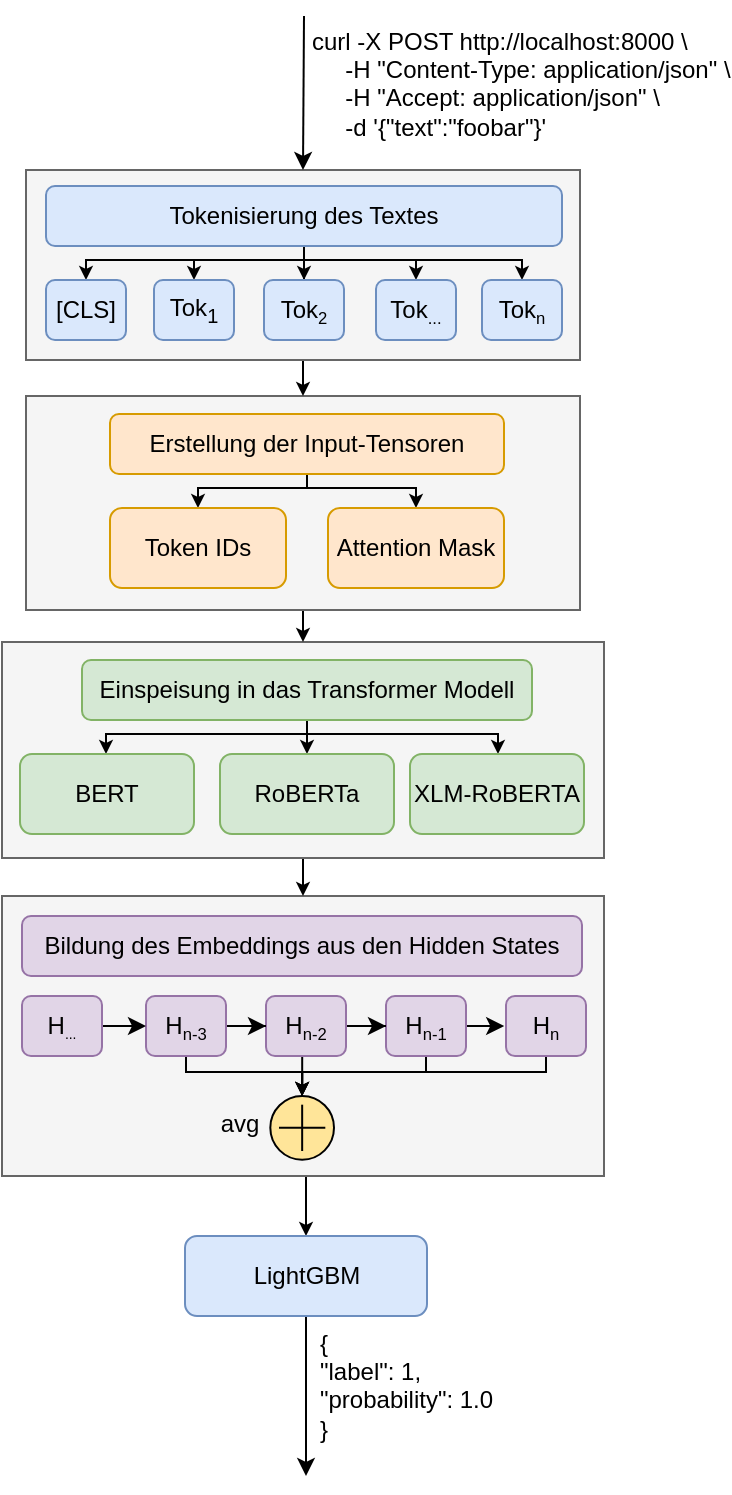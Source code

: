 <mxfile version="15.8.7" type="device"><diagram id="AJgxXb7-w71vUXQZA26g" name="Seite-1"><mxGraphModel dx="652" dy="400" grid="1" gridSize="10" guides="1" tooltips="1" connect="1" arrows="1" fold="1" page="1" pageScale="1" pageWidth="827" pageHeight="1169" math="0" shadow="0"><root><mxCell id="0"/><mxCell id="1" parent="0"/><mxCell id="zznitrCoh69tl_ayZsts-85" style="edgeStyle=orthogonalEdgeStyle;rounded=0;orthogonalLoop=1;jettySize=auto;html=1;exitX=0.5;exitY=1;exitDx=0;exitDy=0;entryX=0.5;entryY=0;entryDx=0;entryDy=0;fontSize=12;fontColor=#333333;endArrow=classic;endFill=1;endSize=4;" parent="1" source="zznitrCoh69tl_ayZsts-75" target="zznitrCoh69tl_ayZsts-34" edge="1"><mxGeometry relative="1" as="geometry"/></mxCell><mxCell id="zznitrCoh69tl_ayZsts-75" value="" style="rounded=0;whiteSpace=wrap;html=1;labelBackgroundColor=none;fontSize=12;fillColor=#f5f5f5;fontColor=#333333;strokeColor=#666666;" parent="1" vertex="1"><mxGeometry x="250" y="550" width="301" height="140" as="geometry"/></mxCell><mxCell id="zznitrCoh69tl_ayZsts-84" style="edgeStyle=orthogonalEdgeStyle;rounded=0;orthogonalLoop=1;jettySize=auto;html=1;exitX=0.5;exitY=1;exitDx=0;exitDy=0;entryX=0.5;entryY=0;entryDx=0;entryDy=0;fontSize=12;fontColor=#333333;endArrow=classic;endFill=1;endSize=4;" parent="1" source="zznitrCoh69tl_ayZsts-74" target="zznitrCoh69tl_ayZsts-75" edge="1"><mxGeometry relative="1" as="geometry"/></mxCell><mxCell id="zznitrCoh69tl_ayZsts-74" value="" style="rounded=0;whiteSpace=wrap;html=1;labelBackgroundColor=none;fontSize=12;fillColor=#f5f5f5;fontColor=#333333;strokeColor=#666666;" parent="1" vertex="1"><mxGeometry x="250" y="423" width="301" height="108" as="geometry"/></mxCell><mxCell id="zznitrCoh69tl_ayZsts-82" style="edgeStyle=orthogonalEdgeStyle;rounded=0;orthogonalLoop=1;jettySize=auto;html=1;exitX=0.5;exitY=1;exitDx=0;exitDy=0;entryX=0.5;entryY=0;entryDx=0;entryDy=0;fontSize=12;endArrow=classic;endFill=1;endSize=4;" parent="1" source="zznitrCoh69tl_ayZsts-72" target="zznitrCoh69tl_ayZsts-74" edge="1"><mxGeometry relative="1" as="geometry"/></mxCell><mxCell id="zznitrCoh69tl_ayZsts-72" value="" style="rounded=0;whiteSpace=wrap;html=1;labelBackgroundColor=none;fontSize=12;fillColor=#f5f5f5;fontColor=#333333;strokeColor=#666666;" parent="1" vertex="1"><mxGeometry x="262" y="300" width="277" height="107" as="geometry"/></mxCell><mxCell id="zznitrCoh69tl_ayZsts-81" style="edgeStyle=orthogonalEdgeStyle;rounded=0;orthogonalLoop=1;jettySize=auto;html=1;exitX=0.5;exitY=1;exitDx=0;exitDy=0;entryX=0.5;entryY=0;entryDx=0;entryDy=0;fontSize=12;endArrow=classic;endFill=1;endSize=4;" parent="1" source="zznitrCoh69tl_ayZsts-70" target="zznitrCoh69tl_ayZsts-72" edge="1"><mxGeometry relative="1" as="geometry"/></mxCell><mxCell id="zznitrCoh69tl_ayZsts-70" value="" style="rounded=0;whiteSpace=wrap;html=1;labelBackgroundColor=none;fontSize=12;fillColor=#f5f5f5;fontColor=#333333;strokeColor=#666666;" parent="1" vertex="1"><mxGeometry x="262" y="187" width="277" height="95" as="geometry"/></mxCell><mxCell id="zznitrCoh69tl_ayZsts-6" value="" style="endArrow=classic;html=1;rounded=0;entryX=0.5;entryY=0;entryDx=0;entryDy=0;" parent="1" target="zznitrCoh69tl_ayZsts-70" edge="1"><mxGeometry width="50" height="50" relative="1" as="geometry"><mxPoint x="401" y="110" as="sourcePoint"/><mxPoint x="502" y="63" as="targetPoint"/></mxGeometry></mxCell><mxCell id="zznitrCoh69tl_ayZsts-7" value="&lt;div style=&quot;font-size: 12px&quot;&gt;&lt;font style=&quot;font-size: 12px&quot;&gt;curl -X POST http://localhost:8000 \&lt;/font&gt;&lt;/div&gt;&lt;div style=&quot;font-size: 12px&quot;&gt;&lt;font style=&quot;font-size: 12px&quot;&gt;&amp;nbsp; &amp;nbsp; &amp;nbsp;-H &quot;Content-Type: application/json&quot; \&lt;/font&gt;&lt;/div&gt;&lt;div style=&quot;font-size: 12px&quot;&gt;&lt;font style=&quot;font-size: 12px&quot;&gt;&amp;nbsp; &amp;nbsp; &amp;nbsp;-H &quot;Accept: application/json&quot; \&lt;/font&gt;&lt;/div&gt;&lt;div style=&quot;font-size: 12px&quot;&gt;&lt;font style=&quot;font-size: 12px&quot;&gt;&amp;nbsp; &amp;nbsp; &amp;nbsp;-d '{&quot;text&quot;:&quot;foobar&quot;}'&lt;/font&gt;&lt;/div&gt;&lt;font style=&quot;font-size: 12px&quot;&gt;&amp;nbsp;&lt;/font&gt;" style="edgeLabel;html=1;align=left;verticalAlign=middle;resizable=0;points=[];labelBackgroundColor=none;" parent="zznitrCoh69tl_ayZsts-6" vertex="1" connectable="0"><mxGeometry x="-0.259" y="2" relative="1" as="geometry"><mxPoint y="12" as="offset"/></mxGeometry></mxCell><mxCell id="zznitrCoh69tl_ayZsts-24" style="edgeStyle=orthogonalEdgeStyle;rounded=0;orthogonalLoop=1;jettySize=auto;html=1;exitX=0.5;exitY=1;exitDx=0;exitDy=0;" parent="1" edge="1"><mxGeometry relative="1" as="geometry"><mxPoint x="522" y="628" as="sourcePoint"/><mxPoint x="400" y="668" as="targetPoint"/><Array as="points"><mxPoint x="522" y="638"/><mxPoint x="400" y="638"/></Array></mxGeometry></mxCell><mxCell id="zznitrCoh69tl_ayZsts-11" value="H&lt;span style=&quot;font-size: 10px&quot;&gt;&lt;sub&gt;n&lt;/sub&gt;&lt;/span&gt;" style="rounded=1;whiteSpace=wrap;html=1;labelBackgroundColor=none;fillColor=#e1d5e7;strokeColor=#9673a6;" parent="1" vertex="1"><mxGeometry x="502" y="600" width="40" height="30" as="geometry"/></mxCell><mxCell id="zznitrCoh69tl_ayZsts-23" style="edgeStyle=orthogonalEdgeStyle;rounded=0;orthogonalLoop=1;jettySize=auto;html=1;exitX=1;exitY=0.5;exitDx=0;exitDy=0;entryX=-0.023;entryY=0.496;entryDx=0;entryDy=0;entryPerimeter=0;" parent="1" source="zznitrCoh69tl_ayZsts-12" target="zznitrCoh69tl_ayZsts-11" edge="1"><mxGeometry relative="1" as="geometry"/></mxCell><mxCell id="zznitrCoh69tl_ayZsts-79" style="edgeStyle=orthogonalEdgeStyle;rounded=0;orthogonalLoop=1;jettySize=auto;html=1;exitX=0.5;exitY=1;exitDx=0;exitDy=0;entryX=0.5;entryY=0;entryDx=0;entryDy=0;fontSize=12;endArrow=classic;endFill=1;endSize=4;" parent="1" source="zznitrCoh69tl_ayZsts-12" target="zznitrCoh69tl_ayZsts-15" edge="1"><mxGeometry relative="1" as="geometry"><Array as="points"><mxPoint x="462" y="638"/><mxPoint x="400" y="638"/></Array></mxGeometry></mxCell><mxCell id="zznitrCoh69tl_ayZsts-12" value="H&lt;span style=&quot;font-size: 10px&quot;&gt;&lt;sub&gt;n-1&lt;/sub&gt;&lt;/span&gt;" style="rounded=1;whiteSpace=wrap;html=1;labelBackgroundColor=none;fillColor=#e1d5e7;strokeColor=#9673a6;" parent="1" vertex="1"><mxGeometry x="442" y="600" width="40" height="30" as="geometry"/></mxCell><mxCell id="zznitrCoh69tl_ayZsts-21" value="" style="edgeStyle=orthogonalEdgeStyle;rounded=0;orthogonalLoop=1;jettySize=auto;html=1;" parent="1" source="zznitrCoh69tl_ayZsts-13" target="zznitrCoh69tl_ayZsts-12" edge="1"><mxGeometry relative="1" as="geometry"/></mxCell><mxCell id="zznitrCoh69tl_ayZsts-78" style="edgeStyle=orthogonalEdgeStyle;rounded=0;orthogonalLoop=1;jettySize=auto;html=1;exitX=0.5;exitY=1;exitDx=0;exitDy=0;entryX=0.5;entryY=0;entryDx=0;entryDy=0;fontSize=12;endArrow=classic;endFill=1;endSize=4;" parent="1" source="zznitrCoh69tl_ayZsts-13" target="zznitrCoh69tl_ayZsts-15" edge="1"><mxGeometry relative="1" as="geometry"><Array as="points"><mxPoint x="400" y="630"/></Array></mxGeometry></mxCell><mxCell id="zznitrCoh69tl_ayZsts-13" value="H&lt;span style=&quot;font-size: 10px&quot;&gt;&lt;sub&gt;n-2&lt;/sub&gt;&lt;/span&gt;" style="rounded=1;whiteSpace=wrap;html=1;labelBackgroundColor=none;fillColor=#e1d5e7;strokeColor=#9673a6;" parent="1" vertex="1"><mxGeometry x="382" y="600" width="40" height="30" as="geometry"/></mxCell><mxCell id="zznitrCoh69tl_ayZsts-20" value="" style="edgeStyle=orthogonalEdgeStyle;rounded=0;orthogonalLoop=1;jettySize=auto;html=1;" parent="1" source="zznitrCoh69tl_ayZsts-14" target="zznitrCoh69tl_ayZsts-13" edge="1"><mxGeometry relative="1" as="geometry"/></mxCell><mxCell id="zznitrCoh69tl_ayZsts-77" style="edgeStyle=orthogonalEdgeStyle;rounded=0;orthogonalLoop=1;jettySize=auto;html=1;exitX=0.5;exitY=1;exitDx=0;exitDy=0;entryX=0.5;entryY=0;entryDx=0;entryDy=0;fontSize=12;endArrow=classic;endFill=1;endSize=4;" parent="1" source="zznitrCoh69tl_ayZsts-14" target="zznitrCoh69tl_ayZsts-15" edge="1"><mxGeometry relative="1" as="geometry"><Array as="points"><mxPoint x="342" y="638"/><mxPoint x="400" y="638"/></Array></mxGeometry></mxCell><mxCell id="zznitrCoh69tl_ayZsts-14" value="H&lt;span style=&quot;font-size: 10px&quot;&gt;&lt;sub&gt;n-3&lt;/sub&gt;&lt;/span&gt;" style="rounded=1;whiteSpace=wrap;html=1;labelBackgroundColor=none;fillColor=#e1d5e7;strokeColor=#9673a6;" parent="1" vertex="1"><mxGeometry x="322" y="600" width="40" height="30" as="geometry"/></mxCell><mxCell id="zznitrCoh69tl_ayZsts-30" value="" style="edgeStyle=orthogonalEdgeStyle;rounded=0;orthogonalLoop=1;jettySize=auto;html=1;endArrow=classic;endFill=1;" parent="1" source="zznitrCoh69tl_ayZsts-29" target="zznitrCoh69tl_ayZsts-14" edge="1"><mxGeometry relative="1" as="geometry"/></mxCell><mxCell id="zznitrCoh69tl_ayZsts-29" value="H&lt;span style=&quot;font-size: 8.333px&quot;&gt;&lt;sub&gt;...&lt;/sub&gt;&lt;/span&gt;" style="rounded=1;whiteSpace=wrap;html=1;labelBackgroundColor=none;fillColor=#e1d5e7;strokeColor=#9673a6;" parent="1" vertex="1"><mxGeometry x="260" y="600" width="40" height="30" as="geometry"/></mxCell><mxCell id="zznitrCoh69tl_ayZsts-36" style="edgeStyle=orthogonalEdgeStyle;rounded=0;orthogonalLoop=1;jettySize=auto;html=1;exitX=0.5;exitY=1;exitDx=0;exitDy=0;endArrow=classic;endFill=1;" parent="1" source="zznitrCoh69tl_ayZsts-34" edge="1"><mxGeometry relative="1" as="geometry"><mxPoint x="402" y="840" as="targetPoint"/></mxGeometry></mxCell><mxCell id="zznitrCoh69tl_ayZsts-37" value="&lt;div style=&quot;font-size: 12px&quot;&gt;{&lt;span&gt;&amp;nbsp;&lt;/span&gt;&lt;/div&gt;&lt;div style=&quot;font-size: 12px&quot;&gt;&lt;span&gt;&quot;label&quot;: 1,&lt;/span&gt;&lt;span&gt;&amp;nbsp;&lt;/span&gt;&lt;/div&gt;&lt;div style=&quot;font-size: 12px&quot;&gt;&lt;span&gt;&quot;probability&quot;: 1.0&amp;nbsp;&lt;/span&gt;&lt;/div&gt;&lt;div style=&quot;font-size: 12px&quot;&gt;&lt;span&gt;}&lt;/span&gt;&lt;/div&gt;&lt;div style=&quot;font-size: 12px&quot;&gt;&lt;br style=&quot;font-size: 12px&quot;&gt;&lt;/div&gt;" style="edgeLabel;html=1;align=left;verticalAlign=middle;resizable=0;points=[];labelBackgroundColor=none;fontSize=12;horizontal=1;" parent="zznitrCoh69tl_ayZsts-36" vertex="1" connectable="0"><mxGeometry x="0.138" y="2" relative="1" as="geometry"><mxPoint x="3" y="-4" as="offset"/></mxGeometry></mxCell><mxCell id="zznitrCoh69tl_ayZsts-34" value="LightGBM" style="rounded=1;whiteSpace=wrap;html=1;labelBackgroundColor=none;fillColor=#dae8fc;strokeColor=#6c8ebf;" parent="1" vertex="1"><mxGeometry x="341.5" y="720" width="121" height="40" as="geometry"/></mxCell><mxCell id="zznitrCoh69tl_ayZsts-46" value="" style="edgeStyle=orthogonalEdgeStyle;rounded=0;orthogonalLoop=1;jettySize=auto;html=1;fontSize=12;endArrow=classic;endFill=1;endSize=4;" parent="1" source="zznitrCoh69tl_ayZsts-38" target="zznitrCoh69tl_ayZsts-45" edge="1"><mxGeometry relative="1" as="geometry"/></mxCell><mxCell id="zznitrCoh69tl_ayZsts-47" style="edgeStyle=orthogonalEdgeStyle;rounded=0;orthogonalLoop=1;jettySize=auto;html=1;exitX=0.5;exitY=1;exitDx=0;exitDy=0;entryX=0.5;entryY=0;entryDx=0;entryDy=0;fontSize=12;endArrow=classic;endFill=1;endSize=4;" parent="1" source="zznitrCoh69tl_ayZsts-38" target="zznitrCoh69tl_ayZsts-41" edge="1"><mxGeometry relative="1" as="geometry"><Array as="points"><mxPoint x="401" y="232"/><mxPoint x="346" y="232"/></Array></mxGeometry></mxCell><mxCell id="zznitrCoh69tl_ayZsts-48" style="edgeStyle=orthogonalEdgeStyle;rounded=0;orthogonalLoop=1;jettySize=auto;html=1;exitX=0.5;exitY=1;exitDx=0;exitDy=0;entryX=0.5;entryY=0;entryDx=0;entryDy=0;fontSize=12;endArrow=classic;endFill=1;endSize=4;" parent="1" source="zznitrCoh69tl_ayZsts-38" target="zznitrCoh69tl_ayZsts-40" edge="1"><mxGeometry relative="1" as="geometry"><Array as="points"><mxPoint x="401" y="232"/><mxPoint x="292" y="232"/></Array></mxGeometry></mxCell><mxCell id="zznitrCoh69tl_ayZsts-49" style="edgeStyle=orthogonalEdgeStyle;rounded=0;orthogonalLoop=1;jettySize=auto;html=1;exitX=0.5;exitY=1;exitDx=0;exitDy=0;entryX=0.5;entryY=0;entryDx=0;entryDy=0;fontSize=12;endArrow=classic;endFill=1;endSize=4;" parent="1" source="zznitrCoh69tl_ayZsts-38" target="zznitrCoh69tl_ayZsts-43" edge="1"><mxGeometry relative="1" as="geometry"><Array as="points"><mxPoint x="401" y="232"/><mxPoint x="457" y="232"/></Array></mxGeometry></mxCell><mxCell id="zznitrCoh69tl_ayZsts-50" style="edgeStyle=orthogonalEdgeStyle;rounded=0;orthogonalLoop=1;jettySize=auto;html=1;exitX=0.5;exitY=1;exitDx=0;exitDy=0;entryX=0.5;entryY=0;entryDx=0;entryDy=0;fontSize=12;endArrow=classic;endFill=1;endSize=4;" parent="1" source="zznitrCoh69tl_ayZsts-38" target="zznitrCoh69tl_ayZsts-44" edge="1"><mxGeometry relative="1" as="geometry"><Array as="points"><mxPoint x="401" y="232"/><mxPoint x="510" y="232"/></Array></mxGeometry></mxCell><mxCell id="zznitrCoh69tl_ayZsts-38" value="Tokenisierung des Textes" style="rounded=1;whiteSpace=wrap;html=1;labelBackgroundColor=none;fontSize=12;fillColor=#dae8fc;strokeColor=#6c8ebf;" parent="1" vertex="1"><mxGeometry x="272" y="195" width="258" height="30" as="geometry"/></mxCell><mxCell id="zznitrCoh69tl_ayZsts-40" value="[CLS]" style="rounded=1;whiteSpace=wrap;html=1;labelBackgroundColor=none;fontSize=12;fillColor=#dae8fc;strokeColor=#6c8ebf;" parent="1" vertex="1"><mxGeometry x="272" y="242" width="40" height="30" as="geometry"/></mxCell><mxCell id="zznitrCoh69tl_ayZsts-41" value="Tok&lt;sub&gt;1&lt;/sub&gt;" style="rounded=1;whiteSpace=wrap;html=1;labelBackgroundColor=none;fontSize=12;fillColor=#dae8fc;strokeColor=#6c8ebf;" parent="1" vertex="1"><mxGeometry x="326" y="242" width="40" height="30" as="geometry"/></mxCell><mxCell id="zznitrCoh69tl_ayZsts-43" value="Tok&lt;span style=&quot;font-size: 10px&quot;&gt;&lt;sub&gt;...&lt;/sub&gt;&lt;/span&gt;" style="rounded=1;whiteSpace=wrap;html=1;labelBackgroundColor=none;fontSize=12;fillColor=#dae8fc;strokeColor=#6c8ebf;" parent="1" vertex="1"><mxGeometry x="437" y="242" width="40" height="30" as="geometry"/></mxCell><mxCell id="zznitrCoh69tl_ayZsts-44" value="Tok&lt;span style=&quot;font-size: 10px&quot;&gt;&lt;sub&gt;n&lt;/sub&gt;&lt;/span&gt;" style="rounded=1;whiteSpace=wrap;html=1;labelBackgroundColor=none;fontSize=12;fillColor=#dae8fc;strokeColor=#6c8ebf;" parent="1" vertex="1"><mxGeometry x="490" y="242" width="40" height="30" as="geometry"/></mxCell><mxCell id="zznitrCoh69tl_ayZsts-45" value="Tok&lt;span style=&quot;font-size: 10px&quot;&gt;&lt;sub&gt;2&lt;/sub&gt;&lt;/span&gt;" style="rounded=1;whiteSpace=wrap;html=1;labelBackgroundColor=none;fontSize=12;fillColor=#dae8fc;strokeColor=#6c8ebf;" parent="1" vertex="1"><mxGeometry x="381" y="242" width="40" height="30" as="geometry"/></mxCell><mxCell id="zznitrCoh69tl_ayZsts-51" value="Bildung des Embeddings aus den Hidden States" style="rounded=1;whiteSpace=wrap;html=1;labelBackgroundColor=none;fontSize=12;fillColor=#e1d5e7;strokeColor=#9673a6;" parent="1" vertex="1"><mxGeometry x="260" y="560" width="280" height="30" as="geometry"/></mxCell><mxCell id="zznitrCoh69tl_ayZsts-58" style="edgeStyle=orthogonalEdgeStyle;rounded=0;orthogonalLoop=1;jettySize=auto;html=1;exitX=0.5;exitY=1;exitDx=0;exitDy=0;entryX=0.5;entryY=0;entryDx=0;entryDy=0;fontSize=12;endArrow=classic;endFill=1;endSize=4;" parent="1" source="zznitrCoh69tl_ayZsts-52" target="zznitrCoh69tl_ayZsts-54" edge="1"><mxGeometry relative="1" as="geometry"><Array as="points"><mxPoint x="403" y="346"/><mxPoint x="348" y="346"/></Array></mxGeometry></mxCell><mxCell id="zznitrCoh69tl_ayZsts-59" style="edgeStyle=orthogonalEdgeStyle;rounded=0;orthogonalLoop=1;jettySize=auto;html=1;exitX=0.5;exitY=1;exitDx=0;exitDy=0;entryX=0.5;entryY=0;entryDx=0;entryDy=0;fontSize=12;endArrow=classic;endFill=1;endSize=4;" parent="1" source="zznitrCoh69tl_ayZsts-52" target="zznitrCoh69tl_ayZsts-55" edge="1"><mxGeometry relative="1" as="geometry"><Array as="points"><mxPoint x="403" y="346"/><mxPoint x="457" y="346"/></Array></mxGeometry></mxCell><mxCell id="zznitrCoh69tl_ayZsts-52" value="Erstellung der Input-Tensoren" style="rounded=1;whiteSpace=wrap;html=1;labelBackgroundColor=none;fontSize=12;fillColor=#ffe6cc;strokeColor=#d79b00;" parent="1" vertex="1"><mxGeometry x="304" y="309" width="197" height="30" as="geometry"/></mxCell><mxCell id="zznitrCoh69tl_ayZsts-54" value="Token IDs" style="rounded=1;whiteSpace=wrap;html=1;labelBackgroundColor=none;fontSize=12;fillColor=#ffe6cc;strokeColor=#d79b00;" parent="1" vertex="1"><mxGeometry x="304" y="356" width="88" height="40" as="geometry"/></mxCell><mxCell id="zznitrCoh69tl_ayZsts-55" value="Attention Mask" style="rounded=1;whiteSpace=wrap;html=1;labelBackgroundColor=none;fontSize=12;fillColor=#ffe6cc;strokeColor=#d79b00;" parent="1" vertex="1"><mxGeometry x="413" y="356" width="88" height="40" as="geometry"/></mxCell><mxCell id="zznitrCoh69tl_ayZsts-60" style="edgeStyle=orthogonalEdgeStyle;rounded=0;orthogonalLoop=1;jettySize=auto;html=1;exitX=0.5;exitY=1;exitDx=0;exitDy=0;entryX=0.5;entryY=0;entryDx=0;entryDy=0;fontSize=12;endArrow=classic;endFill=1;endSize=4;" parent="1" source="zznitrCoh69tl_ayZsts-62" target="zznitrCoh69tl_ayZsts-63" edge="1"><mxGeometry relative="1" as="geometry"><Array as="points"><mxPoint x="403" y="469"/><mxPoint x="302" y="469"/><mxPoint x="302" y="479"/></Array></mxGeometry></mxCell><mxCell id="zznitrCoh69tl_ayZsts-61" style="edgeStyle=orthogonalEdgeStyle;rounded=0;orthogonalLoop=1;jettySize=auto;html=1;exitX=0.5;exitY=1;exitDx=0;exitDy=0;entryX=0.5;entryY=0;entryDx=0;entryDy=0;fontSize=12;endArrow=classic;endFill=1;endSize=4;" parent="1" source="zznitrCoh69tl_ayZsts-62" target="zznitrCoh69tl_ayZsts-64" edge="1"><mxGeometry relative="1" as="geometry"><Array as="points"><mxPoint x="403" y="469"/><mxPoint x="498" y="469"/><mxPoint x="498" y="479"/></Array></mxGeometry></mxCell><mxCell id="zznitrCoh69tl_ayZsts-66" style="edgeStyle=orthogonalEdgeStyle;rounded=0;orthogonalLoop=1;jettySize=auto;html=1;exitX=0.5;exitY=1;exitDx=0;exitDy=0;entryX=0.5;entryY=0;entryDx=0;entryDy=0;fontSize=12;endArrow=classic;endFill=1;endSize=4;" parent="1" source="zznitrCoh69tl_ayZsts-62" target="zznitrCoh69tl_ayZsts-65" edge="1"><mxGeometry relative="1" as="geometry"/></mxCell><mxCell id="zznitrCoh69tl_ayZsts-62" value="Einspeisung in das Transformer Modell" style="rounded=1;whiteSpace=wrap;html=1;labelBackgroundColor=none;fontSize=12;fillColor=#d5e8d4;strokeColor=#82b366;" parent="1" vertex="1"><mxGeometry x="290" y="432" width="225" height="30" as="geometry"/></mxCell><mxCell id="zznitrCoh69tl_ayZsts-63" value="BERT" style="rounded=1;whiteSpace=wrap;html=1;labelBackgroundColor=none;fontSize=12;fillColor=#d5e8d4;strokeColor=#82b366;" parent="1" vertex="1"><mxGeometry x="259" y="479" width="87" height="40" as="geometry"/></mxCell><mxCell id="zznitrCoh69tl_ayZsts-64" value="XLM-RoBERTA" style="rounded=1;whiteSpace=wrap;html=1;labelBackgroundColor=none;fontSize=12;fillColor=#d5e8d4;strokeColor=#82b366;" parent="1" vertex="1"><mxGeometry x="454" y="479" width="87" height="40" as="geometry"/></mxCell><mxCell id="zznitrCoh69tl_ayZsts-65" value="RoBERTa" style="rounded=1;whiteSpace=wrap;html=1;labelBackgroundColor=none;fontSize=12;fillColor=#d5e8d4;strokeColor=#82b366;" parent="1" vertex="1"><mxGeometry x="359" y="479" width="87" height="40" as="geometry"/></mxCell><mxCell id="zznitrCoh69tl_ayZsts-39" value="avg" style="text;html=1;strokeColor=none;fillColor=none;align=center;verticalAlign=middle;whiteSpace=wrap;rounded=0;labelBackgroundColor=none;fontSize=12;" parent="1" vertex="1"><mxGeometry x="354.16" y="650" width="30" height="27" as="geometry"/></mxCell><mxCell id="zznitrCoh69tl_ayZsts-15" value="" style="ellipse;whiteSpace=wrap;html=1;aspect=fixed;labelBackgroundColor=none;fillColor=#FFE599;" parent="1" vertex="1"><mxGeometry x="384.158" y="649.998" width="31.842" height="31.842" as="geometry"/></mxCell><mxCell id="zznitrCoh69tl_ayZsts-17" value="" style="endArrow=none;html=1;rounded=0;" parent="1" edge="1"><mxGeometry width="50" height="50" relative="1" as="geometry"><mxPoint x="388.5" y="665.919" as="sourcePoint"/><mxPoint x="411.658" y="665.919" as="targetPoint"/></mxGeometry></mxCell><mxCell id="zznitrCoh69tl_ayZsts-18" value="" style="endArrow=none;html=1;rounded=0;" parent="1" edge="1"><mxGeometry width="50" height="50" relative="1" as="geometry"><mxPoint x="400.079" y="677.498" as="sourcePoint"/><mxPoint x="400.079" y="654.34" as="targetPoint"/></mxGeometry></mxCell></root></mxGraphModel></diagram></mxfile>